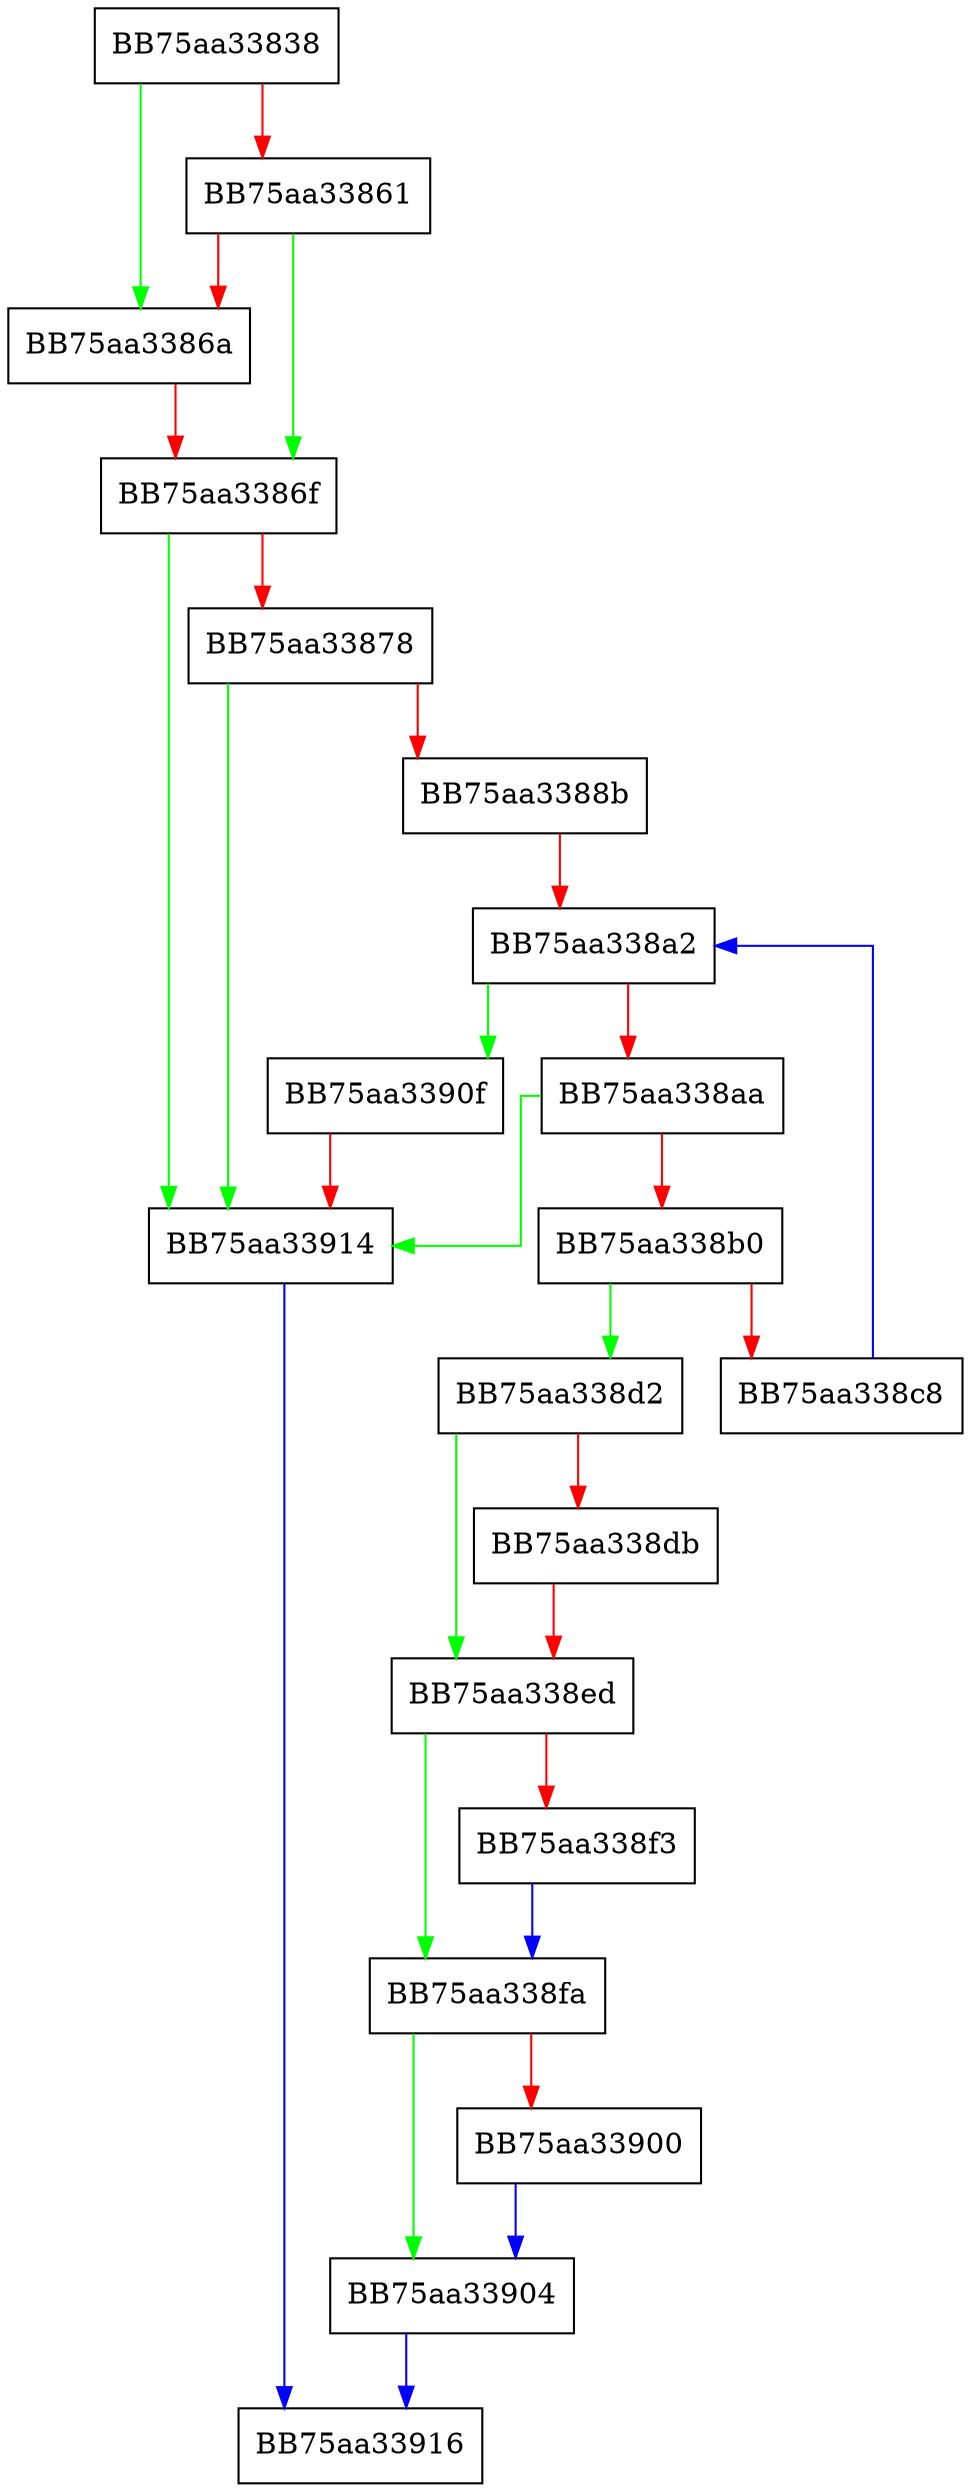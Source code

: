 digraph removeChild {
  node [shape="box"];
  graph [splines=ortho];
  BB75aa33838 -> BB75aa3386a [color="green"];
  BB75aa33838 -> BB75aa33861 [color="red"];
  BB75aa33861 -> BB75aa3386f [color="green"];
  BB75aa33861 -> BB75aa3386a [color="red"];
  BB75aa3386a -> BB75aa3386f [color="red"];
  BB75aa3386f -> BB75aa33914 [color="green"];
  BB75aa3386f -> BB75aa33878 [color="red"];
  BB75aa33878 -> BB75aa33914 [color="green"];
  BB75aa33878 -> BB75aa3388b [color="red"];
  BB75aa3388b -> BB75aa338a2 [color="red"];
  BB75aa338a2 -> BB75aa3390f [color="green"];
  BB75aa338a2 -> BB75aa338aa [color="red"];
  BB75aa338aa -> BB75aa33914 [color="green"];
  BB75aa338aa -> BB75aa338b0 [color="red"];
  BB75aa338b0 -> BB75aa338d2 [color="green"];
  BB75aa338b0 -> BB75aa338c8 [color="red"];
  BB75aa338c8 -> BB75aa338a2 [color="blue"];
  BB75aa338d2 -> BB75aa338ed [color="green"];
  BB75aa338d2 -> BB75aa338db [color="red"];
  BB75aa338db -> BB75aa338ed [color="red"];
  BB75aa338ed -> BB75aa338fa [color="green"];
  BB75aa338ed -> BB75aa338f3 [color="red"];
  BB75aa338f3 -> BB75aa338fa [color="blue"];
  BB75aa338fa -> BB75aa33904 [color="green"];
  BB75aa338fa -> BB75aa33900 [color="red"];
  BB75aa33900 -> BB75aa33904 [color="blue"];
  BB75aa33904 -> BB75aa33916 [color="blue"];
  BB75aa3390f -> BB75aa33914 [color="red"];
  BB75aa33914 -> BB75aa33916 [color="blue"];
}